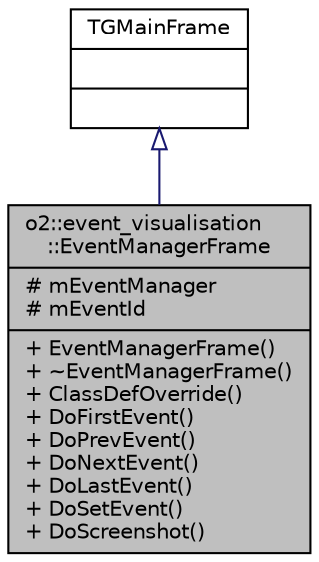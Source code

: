 digraph "o2::event_visualisation::EventManagerFrame"
{
 // INTERACTIVE_SVG=YES
  bgcolor="transparent";
  edge [fontname="Helvetica",fontsize="10",labelfontname="Helvetica",labelfontsize="10"];
  node [fontname="Helvetica",fontsize="10",shape=record];
  Node1 [label="{o2::event_visualisation\l::EventManagerFrame\n|# mEventManager\l# mEventId\l|+ EventManagerFrame()\l+ ~EventManagerFrame()\l+ ClassDefOverride()\l+ DoFirstEvent()\l+ DoPrevEvent()\l+ DoNextEvent()\l+ DoLastEvent()\l+ DoSetEvent()\l+ DoScreenshot()\l}",height=0.2,width=0.4,color="black", fillcolor="grey75", style="filled", fontcolor="black"];
  Node2 -> Node1 [dir="back",color="midnightblue",fontsize="10",style="solid",arrowtail="onormal",fontname="Helvetica"];
  Node2 [label="{TGMainFrame\n||}",height=0.2,width=0.4,color="black",URL="$d4/dd1/classTGMainFrame.html"];
}
